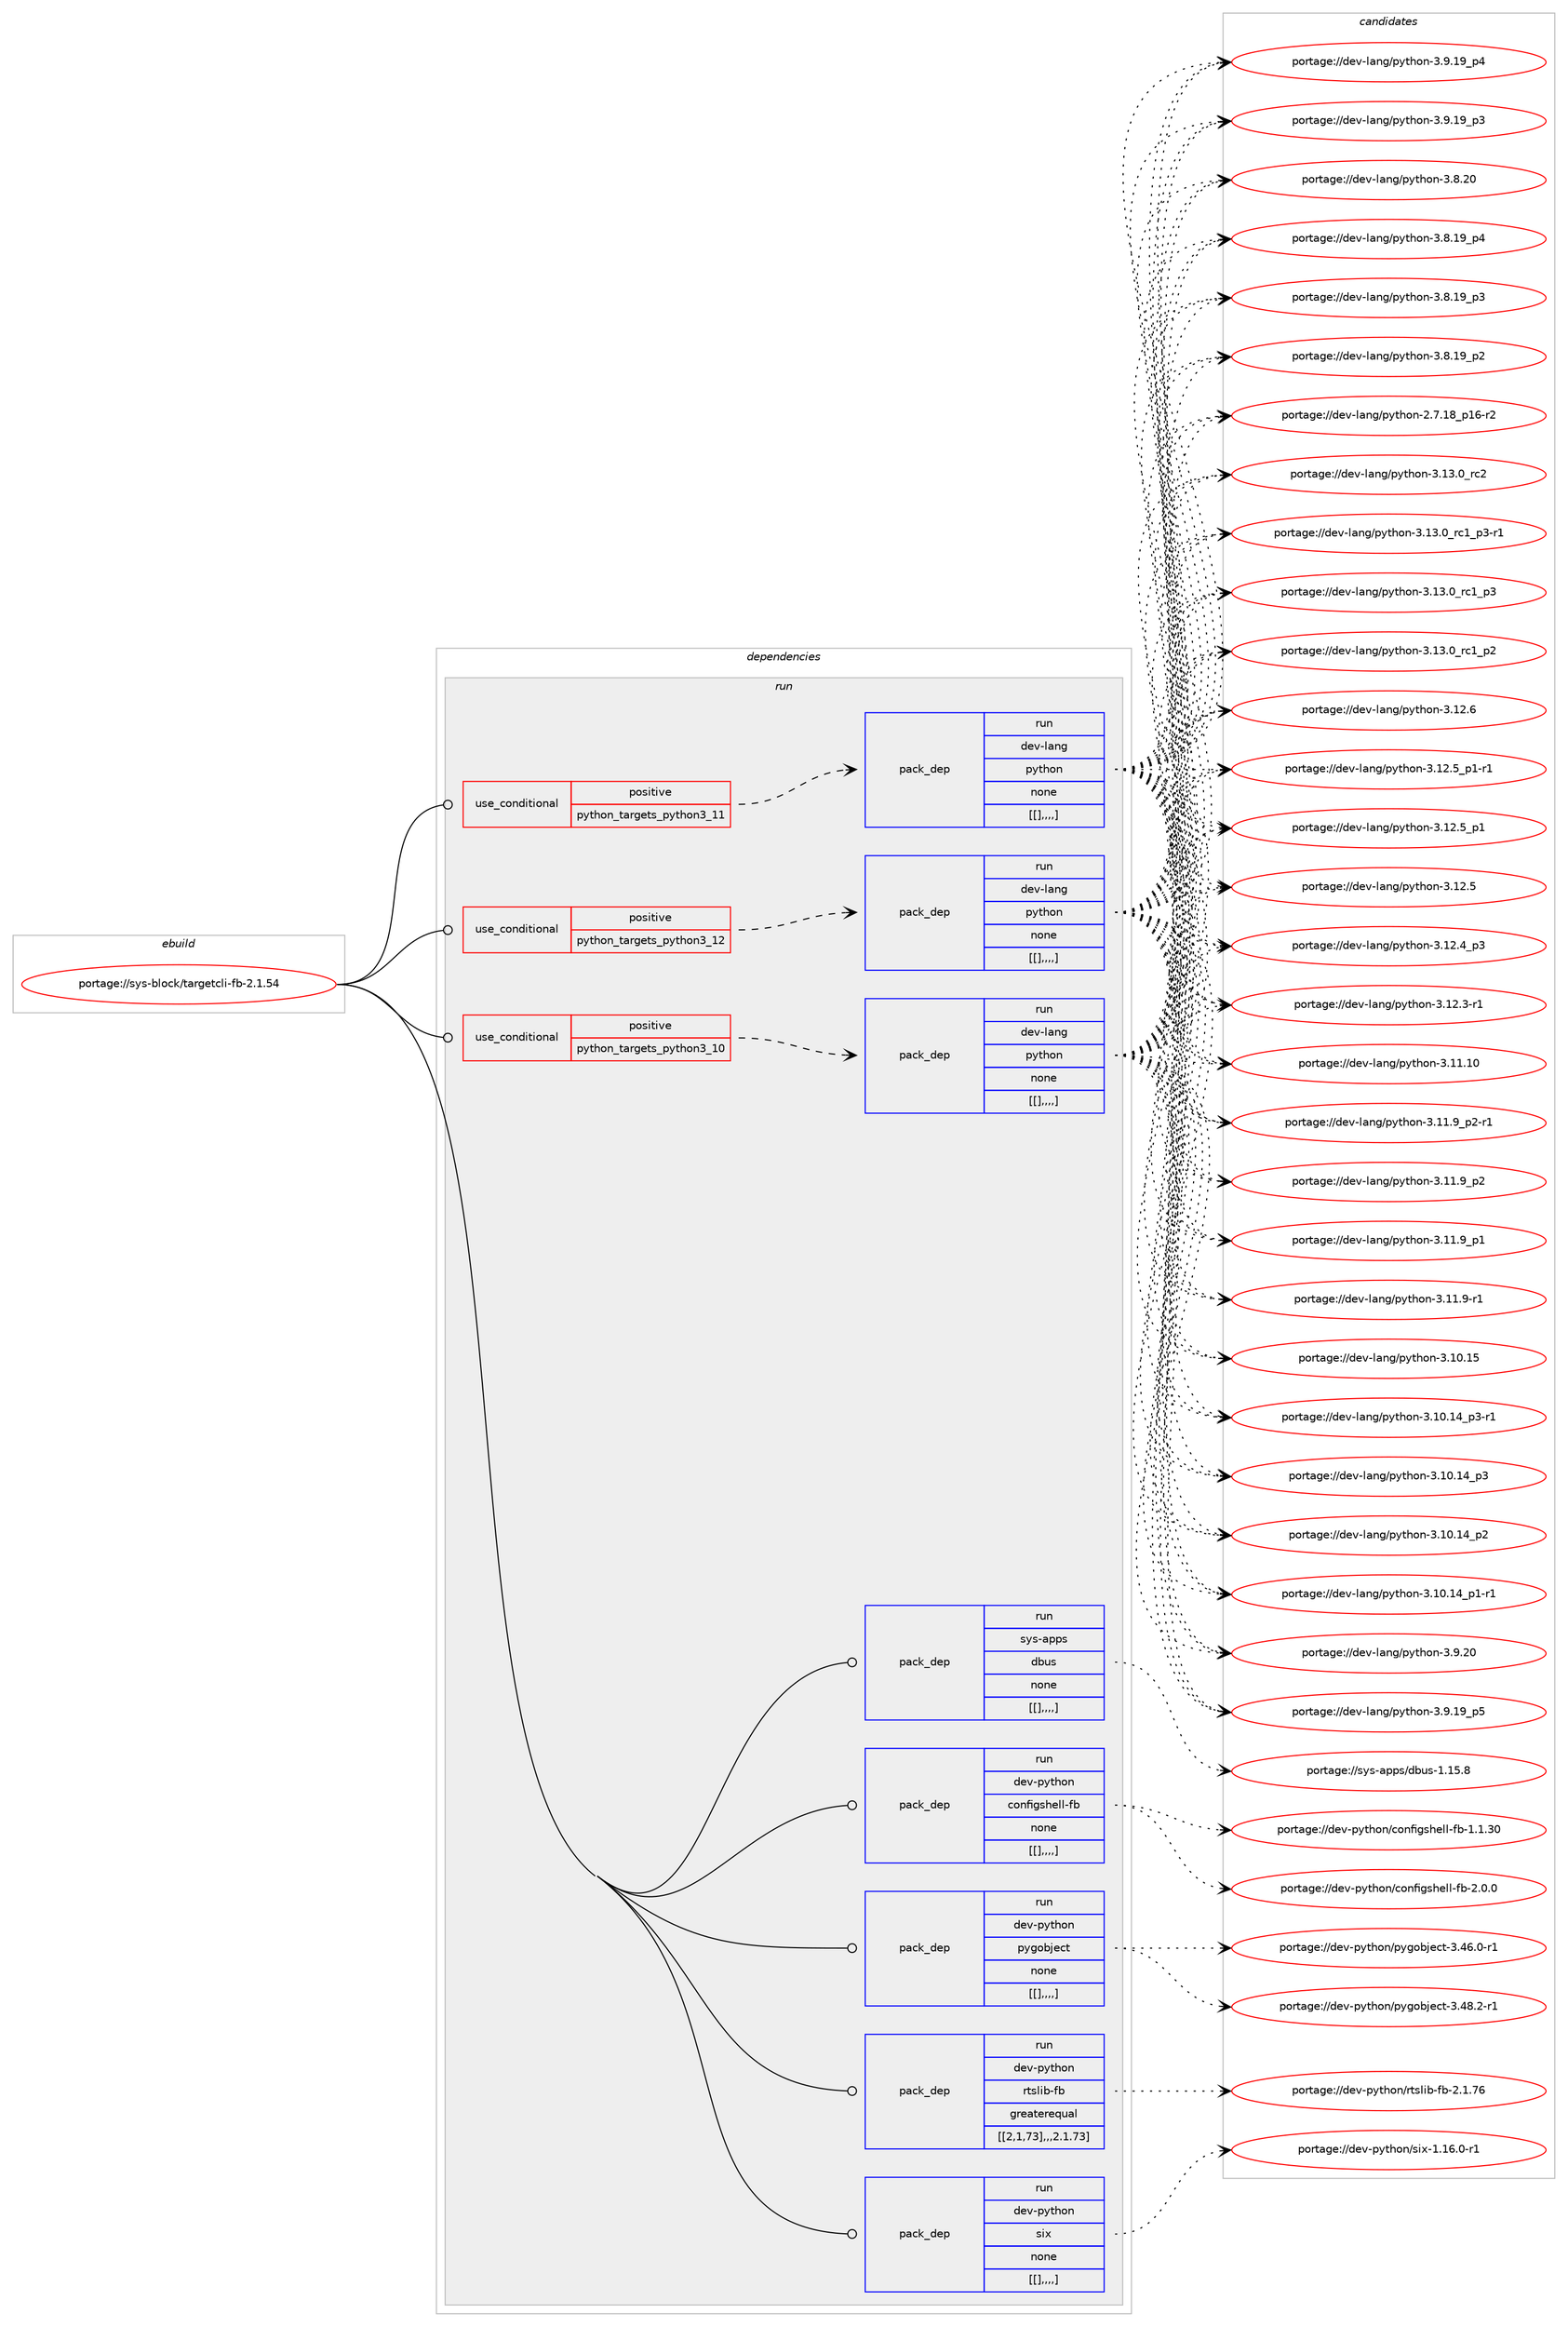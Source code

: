 digraph prolog {

# *************
# Graph options
# *************

newrank=true;
concentrate=true;
compound=true;
graph [rankdir=LR,fontname=Helvetica,fontsize=10,ranksep=1.5];#, ranksep=2.5, nodesep=0.2];
edge  [arrowhead=vee];
node  [fontname=Helvetica,fontsize=10];

# **********
# The ebuild
# **********

subgraph cluster_leftcol {
color=gray;
label=<<i>ebuild</i>>;
id [label="portage://sys-block/targetcli-fb-2.1.54", color=red, width=4, href="../sys-block/targetcli-fb-2.1.54.svg"];
}

# ****************
# The dependencies
# ****************

subgraph cluster_midcol {
color=gray;
label=<<i>dependencies</i>>;
subgraph cluster_compile {
fillcolor="#eeeeee";
style=filled;
label=<<i>compile</i>>;
}
subgraph cluster_compileandrun {
fillcolor="#eeeeee";
style=filled;
label=<<i>compile and run</i>>;
}
subgraph cluster_run {
fillcolor="#eeeeee";
style=filled;
label=<<i>run</i>>;
subgraph cond118100 {
dependency445641 [label=<<TABLE BORDER="0" CELLBORDER="1" CELLSPACING="0" CELLPADDING="4"><TR><TD ROWSPAN="3" CELLPADDING="10">use_conditional</TD></TR><TR><TD>positive</TD></TR><TR><TD>python_targets_python3_10</TD></TR></TABLE>>, shape=none, color=red];
subgraph pack324468 {
dependency445642 [label=<<TABLE BORDER="0" CELLBORDER="1" CELLSPACING="0" CELLPADDING="4" WIDTH="220"><TR><TD ROWSPAN="6" CELLPADDING="30">pack_dep</TD></TR><TR><TD WIDTH="110">run</TD></TR><TR><TD>dev-lang</TD></TR><TR><TD>python</TD></TR><TR><TD>none</TD></TR><TR><TD>[[],,,,]</TD></TR></TABLE>>, shape=none, color=blue];
}
dependency445641:e -> dependency445642:w [weight=20,style="dashed",arrowhead="vee"];
}
id:e -> dependency445641:w [weight=20,style="solid",arrowhead="odot"];
subgraph cond118101 {
dependency445643 [label=<<TABLE BORDER="0" CELLBORDER="1" CELLSPACING="0" CELLPADDING="4"><TR><TD ROWSPAN="3" CELLPADDING="10">use_conditional</TD></TR><TR><TD>positive</TD></TR><TR><TD>python_targets_python3_11</TD></TR></TABLE>>, shape=none, color=red];
subgraph pack324469 {
dependency445644 [label=<<TABLE BORDER="0" CELLBORDER="1" CELLSPACING="0" CELLPADDING="4" WIDTH="220"><TR><TD ROWSPAN="6" CELLPADDING="30">pack_dep</TD></TR><TR><TD WIDTH="110">run</TD></TR><TR><TD>dev-lang</TD></TR><TR><TD>python</TD></TR><TR><TD>none</TD></TR><TR><TD>[[],,,,]</TD></TR></TABLE>>, shape=none, color=blue];
}
dependency445643:e -> dependency445644:w [weight=20,style="dashed",arrowhead="vee"];
}
id:e -> dependency445643:w [weight=20,style="solid",arrowhead="odot"];
subgraph cond118102 {
dependency445645 [label=<<TABLE BORDER="0" CELLBORDER="1" CELLSPACING="0" CELLPADDING="4"><TR><TD ROWSPAN="3" CELLPADDING="10">use_conditional</TD></TR><TR><TD>positive</TD></TR><TR><TD>python_targets_python3_12</TD></TR></TABLE>>, shape=none, color=red];
subgraph pack324470 {
dependency445646 [label=<<TABLE BORDER="0" CELLBORDER="1" CELLSPACING="0" CELLPADDING="4" WIDTH="220"><TR><TD ROWSPAN="6" CELLPADDING="30">pack_dep</TD></TR><TR><TD WIDTH="110">run</TD></TR><TR><TD>dev-lang</TD></TR><TR><TD>python</TD></TR><TR><TD>none</TD></TR><TR><TD>[[],,,,]</TD></TR></TABLE>>, shape=none, color=blue];
}
dependency445645:e -> dependency445646:w [weight=20,style="dashed",arrowhead="vee"];
}
id:e -> dependency445645:w [weight=20,style="solid",arrowhead="odot"];
subgraph pack324471 {
dependency445647 [label=<<TABLE BORDER="0" CELLBORDER="1" CELLSPACING="0" CELLPADDING="4" WIDTH="220"><TR><TD ROWSPAN="6" CELLPADDING="30">pack_dep</TD></TR><TR><TD WIDTH="110">run</TD></TR><TR><TD>dev-python</TD></TR><TR><TD>configshell-fb</TD></TR><TR><TD>none</TD></TR><TR><TD>[[],,,,]</TD></TR></TABLE>>, shape=none, color=blue];
}
id:e -> dependency445647:w [weight=20,style="solid",arrowhead="odot"];
subgraph pack324472 {
dependency445648 [label=<<TABLE BORDER="0" CELLBORDER="1" CELLSPACING="0" CELLPADDING="4" WIDTH="220"><TR><TD ROWSPAN="6" CELLPADDING="30">pack_dep</TD></TR><TR><TD WIDTH="110">run</TD></TR><TR><TD>dev-python</TD></TR><TR><TD>pygobject</TD></TR><TR><TD>none</TD></TR><TR><TD>[[],,,,]</TD></TR></TABLE>>, shape=none, color=blue];
}
id:e -> dependency445648:w [weight=20,style="solid",arrowhead="odot"];
subgraph pack324473 {
dependency445649 [label=<<TABLE BORDER="0" CELLBORDER="1" CELLSPACING="0" CELLPADDING="4" WIDTH="220"><TR><TD ROWSPAN="6" CELLPADDING="30">pack_dep</TD></TR><TR><TD WIDTH="110">run</TD></TR><TR><TD>dev-python</TD></TR><TR><TD>rtslib-fb</TD></TR><TR><TD>greaterequal</TD></TR><TR><TD>[[2,1,73],,,2.1.73]</TD></TR></TABLE>>, shape=none, color=blue];
}
id:e -> dependency445649:w [weight=20,style="solid",arrowhead="odot"];
subgraph pack324474 {
dependency445650 [label=<<TABLE BORDER="0" CELLBORDER="1" CELLSPACING="0" CELLPADDING="4" WIDTH="220"><TR><TD ROWSPAN="6" CELLPADDING="30">pack_dep</TD></TR><TR><TD WIDTH="110">run</TD></TR><TR><TD>dev-python</TD></TR><TR><TD>six</TD></TR><TR><TD>none</TD></TR><TR><TD>[[],,,,]</TD></TR></TABLE>>, shape=none, color=blue];
}
id:e -> dependency445650:w [weight=20,style="solid",arrowhead="odot"];
subgraph pack324475 {
dependency445651 [label=<<TABLE BORDER="0" CELLBORDER="1" CELLSPACING="0" CELLPADDING="4" WIDTH="220"><TR><TD ROWSPAN="6" CELLPADDING="30">pack_dep</TD></TR><TR><TD WIDTH="110">run</TD></TR><TR><TD>sys-apps</TD></TR><TR><TD>dbus</TD></TR><TR><TD>none</TD></TR><TR><TD>[[],,,,]</TD></TR></TABLE>>, shape=none, color=blue];
}
id:e -> dependency445651:w [weight=20,style="solid",arrowhead="odot"];
}
}

# **************
# The candidates
# **************

subgraph cluster_choices {
rank=same;
color=gray;
label=<<i>candidates</i>>;

subgraph choice324468 {
color=black;
nodesep=1;
choice10010111845108971101034711212111610411111045514649514648951149950 [label="portage://dev-lang/python-3.13.0_rc2", color=red, width=4,href="../dev-lang/python-3.13.0_rc2.svg"];
choice1001011184510897110103471121211161041111104551464951464895114994995112514511449 [label="portage://dev-lang/python-3.13.0_rc1_p3-r1", color=red, width=4,href="../dev-lang/python-3.13.0_rc1_p3-r1.svg"];
choice100101118451089711010347112121116104111110455146495146489511499499511251 [label="portage://dev-lang/python-3.13.0_rc1_p3", color=red, width=4,href="../dev-lang/python-3.13.0_rc1_p3.svg"];
choice100101118451089711010347112121116104111110455146495146489511499499511250 [label="portage://dev-lang/python-3.13.0_rc1_p2", color=red, width=4,href="../dev-lang/python-3.13.0_rc1_p2.svg"];
choice10010111845108971101034711212111610411111045514649504654 [label="portage://dev-lang/python-3.12.6", color=red, width=4,href="../dev-lang/python-3.12.6.svg"];
choice1001011184510897110103471121211161041111104551464950465395112494511449 [label="portage://dev-lang/python-3.12.5_p1-r1", color=red, width=4,href="../dev-lang/python-3.12.5_p1-r1.svg"];
choice100101118451089711010347112121116104111110455146495046539511249 [label="portage://dev-lang/python-3.12.5_p1", color=red, width=4,href="../dev-lang/python-3.12.5_p1.svg"];
choice10010111845108971101034711212111610411111045514649504653 [label="portage://dev-lang/python-3.12.5", color=red, width=4,href="../dev-lang/python-3.12.5.svg"];
choice100101118451089711010347112121116104111110455146495046529511251 [label="portage://dev-lang/python-3.12.4_p3", color=red, width=4,href="../dev-lang/python-3.12.4_p3.svg"];
choice100101118451089711010347112121116104111110455146495046514511449 [label="portage://dev-lang/python-3.12.3-r1", color=red, width=4,href="../dev-lang/python-3.12.3-r1.svg"];
choice1001011184510897110103471121211161041111104551464949464948 [label="portage://dev-lang/python-3.11.10", color=red, width=4,href="../dev-lang/python-3.11.10.svg"];
choice1001011184510897110103471121211161041111104551464949465795112504511449 [label="portage://dev-lang/python-3.11.9_p2-r1", color=red, width=4,href="../dev-lang/python-3.11.9_p2-r1.svg"];
choice100101118451089711010347112121116104111110455146494946579511250 [label="portage://dev-lang/python-3.11.9_p2", color=red, width=4,href="../dev-lang/python-3.11.9_p2.svg"];
choice100101118451089711010347112121116104111110455146494946579511249 [label="portage://dev-lang/python-3.11.9_p1", color=red, width=4,href="../dev-lang/python-3.11.9_p1.svg"];
choice100101118451089711010347112121116104111110455146494946574511449 [label="portage://dev-lang/python-3.11.9-r1", color=red, width=4,href="../dev-lang/python-3.11.9-r1.svg"];
choice1001011184510897110103471121211161041111104551464948464953 [label="portage://dev-lang/python-3.10.15", color=red, width=4,href="../dev-lang/python-3.10.15.svg"];
choice100101118451089711010347112121116104111110455146494846495295112514511449 [label="portage://dev-lang/python-3.10.14_p3-r1", color=red, width=4,href="../dev-lang/python-3.10.14_p3-r1.svg"];
choice10010111845108971101034711212111610411111045514649484649529511251 [label="portage://dev-lang/python-3.10.14_p3", color=red, width=4,href="../dev-lang/python-3.10.14_p3.svg"];
choice10010111845108971101034711212111610411111045514649484649529511250 [label="portage://dev-lang/python-3.10.14_p2", color=red, width=4,href="../dev-lang/python-3.10.14_p2.svg"];
choice100101118451089711010347112121116104111110455146494846495295112494511449 [label="portage://dev-lang/python-3.10.14_p1-r1", color=red, width=4,href="../dev-lang/python-3.10.14_p1-r1.svg"];
choice10010111845108971101034711212111610411111045514657465048 [label="portage://dev-lang/python-3.9.20", color=red, width=4,href="../dev-lang/python-3.9.20.svg"];
choice100101118451089711010347112121116104111110455146574649579511253 [label="portage://dev-lang/python-3.9.19_p5", color=red, width=4,href="../dev-lang/python-3.9.19_p5.svg"];
choice100101118451089711010347112121116104111110455146574649579511252 [label="portage://dev-lang/python-3.9.19_p4", color=red, width=4,href="../dev-lang/python-3.9.19_p4.svg"];
choice100101118451089711010347112121116104111110455146574649579511251 [label="portage://dev-lang/python-3.9.19_p3", color=red, width=4,href="../dev-lang/python-3.9.19_p3.svg"];
choice10010111845108971101034711212111610411111045514656465048 [label="portage://dev-lang/python-3.8.20", color=red, width=4,href="../dev-lang/python-3.8.20.svg"];
choice100101118451089711010347112121116104111110455146564649579511252 [label="portage://dev-lang/python-3.8.19_p4", color=red, width=4,href="../dev-lang/python-3.8.19_p4.svg"];
choice100101118451089711010347112121116104111110455146564649579511251 [label="portage://dev-lang/python-3.8.19_p3", color=red, width=4,href="../dev-lang/python-3.8.19_p3.svg"];
choice100101118451089711010347112121116104111110455146564649579511250 [label="portage://dev-lang/python-3.8.19_p2", color=red, width=4,href="../dev-lang/python-3.8.19_p2.svg"];
choice100101118451089711010347112121116104111110455046554649569511249544511450 [label="portage://dev-lang/python-2.7.18_p16-r2", color=red, width=4,href="../dev-lang/python-2.7.18_p16-r2.svg"];
dependency445642:e -> choice10010111845108971101034711212111610411111045514649514648951149950:w [style=dotted,weight="100"];
dependency445642:e -> choice1001011184510897110103471121211161041111104551464951464895114994995112514511449:w [style=dotted,weight="100"];
dependency445642:e -> choice100101118451089711010347112121116104111110455146495146489511499499511251:w [style=dotted,weight="100"];
dependency445642:e -> choice100101118451089711010347112121116104111110455146495146489511499499511250:w [style=dotted,weight="100"];
dependency445642:e -> choice10010111845108971101034711212111610411111045514649504654:w [style=dotted,weight="100"];
dependency445642:e -> choice1001011184510897110103471121211161041111104551464950465395112494511449:w [style=dotted,weight="100"];
dependency445642:e -> choice100101118451089711010347112121116104111110455146495046539511249:w [style=dotted,weight="100"];
dependency445642:e -> choice10010111845108971101034711212111610411111045514649504653:w [style=dotted,weight="100"];
dependency445642:e -> choice100101118451089711010347112121116104111110455146495046529511251:w [style=dotted,weight="100"];
dependency445642:e -> choice100101118451089711010347112121116104111110455146495046514511449:w [style=dotted,weight="100"];
dependency445642:e -> choice1001011184510897110103471121211161041111104551464949464948:w [style=dotted,weight="100"];
dependency445642:e -> choice1001011184510897110103471121211161041111104551464949465795112504511449:w [style=dotted,weight="100"];
dependency445642:e -> choice100101118451089711010347112121116104111110455146494946579511250:w [style=dotted,weight="100"];
dependency445642:e -> choice100101118451089711010347112121116104111110455146494946579511249:w [style=dotted,weight="100"];
dependency445642:e -> choice100101118451089711010347112121116104111110455146494946574511449:w [style=dotted,weight="100"];
dependency445642:e -> choice1001011184510897110103471121211161041111104551464948464953:w [style=dotted,weight="100"];
dependency445642:e -> choice100101118451089711010347112121116104111110455146494846495295112514511449:w [style=dotted,weight="100"];
dependency445642:e -> choice10010111845108971101034711212111610411111045514649484649529511251:w [style=dotted,weight="100"];
dependency445642:e -> choice10010111845108971101034711212111610411111045514649484649529511250:w [style=dotted,weight="100"];
dependency445642:e -> choice100101118451089711010347112121116104111110455146494846495295112494511449:w [style=dotted,weight="100"];
dependency445642:e -> choice10010111845108971101034711212111610411111045514657465048:w [style=dotted,weight="100"];
dependency445642:e -> choice100101118451089711010347112121116104111110455146574649579511253:w [style=dotted,weight="100"];
dependency445642:e -> choice100101118451089711010347112121116104111110455146574649579511252:w [style=dotted,weight="100"];
dependency445642:e -> choice100101118451089711010347112121116104111110455146574649579511251:w [style=dotted,weight="100"];
dependency445642:e -> choice10010111845108971101034711212111610411111045514656465048:w [style=dotted,weight="100"];
dependency445642:e -> choice100101118451089711010347112121116104111110455146564649579511252:w [style=dotted,weight="100"];
dependency445642:e -> choice100101118451089711010347112121116104111110455146564649579511251:w [style=dotted,weight="100"];
dependency445642:e -> choice100101118451089711010347112121116104111110455146564649579511250:w [style=dotted,weight="100"];
dependency445642:e -> choice100101118451089711010347112121116104111110455046554649569511249544511450:w [style=dotted,weight="100"];
}
subgraph choice324469 {
color=black;
nodesep=1;
choice10010111845108971101034711212111610411111045514649514648951149950 [label="portage://dev-lang/python-3.13.0_rc2", color=red, width=4,href="../dev-lang/python-3.13.0_rc2.svg"];
choice1001011184510897110103471121211161041111104551464951464895114994995112514511449 [label="portage://dev-lang/python-3.13.0_rc1_p3-r1", color=red, width=4,href="../dev-lang/python-3.13.0_rc1_p3-r1.svg"];
choice100101118451089711010347112121116104111110455146495146489511499499511251 [label="portage://dev-lang/python-3.13.0_rc1_p3", color=red, width=4,href="../dev-lang/python-3.13.0_rc1_p3.svg"];
choice100101118451089711010347112121116104111110455146495146489511499499511250 [label="portage://dev-lang/python-3.13.0_rc1_p2", color=red, width=4,href="../dev-lang/python-3.13.0_rc1_p2.svg"];
choice10010111845108971101034711212111610411111045514649504654 [label="portage://dev-lang/python-3.12.6", color=red, width=4,href="../dev-lang/python-3.12.6.svg"];
choice1001011184510897110103471121211161041111104551464950465395112494511449 [label="portage://dev-lang/python-3.12.5_p1-r1", color=red, width=4,href="../dev-lang/python-3.12.5_p1-r1.svg"];
choice100101118451089711010347112121116104111110455146495046539511249 [label="portage://dev-lang/python-3.12.5_p1", color=red, width=4,href="../dev-lang/python-3.12.5_p1.svg"];
choice10010111845108971101034711212111610411111045514649504653 [label="portage://dev-lang/python-3.12.5", color=red, width=4,href="../dev-lang/python-3.12.5.svg"];
choice100101118451089711010347112121116104111110455146495046529511251 [label="portage://dev-lang/python-3.12.4_p3", color=red, width=4,href="../dev-lang/python-3.12.4_p3.svg"];
choice100101118451089711010347112121116104111110455146495046514511449 [label="portage://dev-lang/python-3.12.3-r1", color=red, width=4,href="../dev-lang/python-3.12.3-r1.svg"];
choice1001011184510897110103471121211161041111104551464949464948 [label="portage://dev-lang/python-3.11.10", color=red, width=4,href="../dev-lang/python-3.11.10.svg"];
choice1001011184510897110103471121211161041111104551464949465795112504511449 [label="portage://dev-lang/python-3.11.9_p2-r1", color=red, width=4,href="../dev-lang/python-3.11.9_p2-r1.svg"];
choice100101118451089711010347112121116104111110455146494946579511250 [label="portage://dev-lang/python-3.11.9_p2", color=red, width=4,href="../dev-lang/python-3.11.9_p2.svg"];
choice100101118451089711010347112121116104111110455146494946579511249 [label="portage://dev-lang/python-3.11.9_p1", color=red, width=4,href="../dev-lang/python-3.11.9_p1.svg"];
choice100101118451089711010347112121116104111110455146494946574511449 [label="portage://dev-lang/python-3.11.9-r1", color=red, width=4,href="../dev-lang/python-3.11.9-r1.svg"];
choice1001011184510897110103471121211161041111104551464948464953 [label="portage://dev-lang/python-3.10.15", color=red, width=4,href="../dev-lang/python-3.10.15.svg"];
choice100101118451089711010347112121116104111110455146494846495295112514511449 [label="portage://dev-lang/python-3.10.14_p3-r1", color=red, width=4,href="../dev-lang/python-3.10.14_p3-r1.svg"];
choice10010111845108971101034711212111610411111045514649484649529511251 [label="portage://dev-lang/python-3.10.14_p3", color=red, width=4,href="../dev-lang/python-3.10.14_p3.svg"];
choice10010111845108971101034711212111610411111045514649484649529511250 [label="portage://dev-lang/python-3.10.14_p2", color=red, width=4,href="../dev-lang/python-3.10.14_p2.svg"];
choice100101118451089711010347112121116104111110455146494846495295112494511449 [label="portage://dev-lang/python-3.10.14_p1-r1", color=red, width=4,href="../dev-lang/python-3.10.14_p1-r1.svg"];
choice10010111845108971101034711212111610411111045514657465048 [label="portage://dev-lang/python-3.9.20", color=red, width=4,href="../dev-lang/python-3.9.20.svg"];
choice100101118451089711010347112121116104111110455146574649579511253 [label="portage://dev-lang/python-3.9.19_p5", color=red, width=4,href="../dev-lang/python-3.9.19_p5.svg"];
choice100101118451089711010347112121116104111110455146574649579511252 [label="portage://dev-lang/python-3.9.19_p4", color=red, width=4,href="../dev-lang/python-3.9.19_p4.svg"];
choice100101118451089711010347112121116104111110455146574649579511251 [label="portage://dev-lang/python-3.9.19_p3", color=red, width=4,href="../dev-lang/python-3.9.19_p3.svg"];
choice10010111845108971101034711212111610411111045514656465048 [label="portage://dev-lang/python-3.8.20", color=red, width=4,href="../dev-lang/python-3.8.20.svg"];
choice100101118451089711010347112121116104111110455146564649579511252 [label="portage://dev-lang/python-3.8.19_p4", color=red, width=4,href="../dev-lang/python-3.8.19_p4.svg"];
choice100101118451089711010347112121116104111110455146564649579511251 [label="portage://dev-lang/python-3.8.19_p3", color=red, width=4,href="../dev-lang/python-3.8.19_p3.svg"];
choice100101118451089711010347112121116104111110455146564649579511250 [label="portage://dev-lang/python-3.8.19_p2", color=red, width=4,href="../dev-lang/python-3.8.19_p2.svg"];
choice100101118451089711010347112121116104111110455046554649569511249544511450 [label="portage://dev-lang/python-2.7.18_p16-r2", color=red, width=4,href="../dev-lang/python-2.7.18_p16-r2.svg"];
dependency445644:e -> choice10010111845108971101034711212111610411111045514649514648951149950:w [style=dotted,weight="100"];
dependency445644:e -> choice1001011184510897110103471121211161041111104551464951464895114994995112514511449:w [style=dotted,weight="100"];
dependency445644:e -> choice100101118451089711010347112121116104111110455146495146489511499499511251:w [style=dotted,weight="100"];
dependency445644:e -> choice100101118451089711010347112121116104111110455146495146489511499499511250:w [style=dotted,weight="100"];
dependency445644:e -> choice10010111845108971101034711212111610411111045514649504654:w [style=dotted,weight="100"];
dependency445644:e -> choice1001011184510897110103471121211161041111104551464950465395112494511449:w [style=dotted,weight="100"];
dependency445644:e -> choice100101118451089711010347112121116104111110455146495046539511249:w [style=dotted,weight="100"];
dependency445644:e -> choice10010111845108971101034711212111610411111045514649504653:w [style=dotted,weight="100"];
dependency445644:e -> choice100101118451089711010347112121116104111110455146495046529511251:w [style=dotted,weight="100"];
dependency445644:e -> choice100101118451089711010347112121116104111110455146495046514511449:w [style=dotted,weight="100"];
dependency445644:e -> choice1001011184510897110103471121211161041111104551464949464948:w [style=dotted,weight="100"];
dependency445644:e -> choice1001011184510897110103471121211161041111104551464949465795112504511449:w [style=dotted,weight="100"];
dependency445644:e -> choice100101118451089711010347112121116104111110455146494946579511250:w [style=dotted,weight="100"];
dependency445644:e -> choice100101118451089711010347112121116104111110455146494946579511249:w [style=dotted,weight="100"];
dependency445644:e -> choice100101118451089711010347112121116104111110455146494946574511449:w [style=dotted,weight="100"];
dependency445644:e -> choice1001011184510897110103471121211161041111104551464948464953:w [style=dotted,weight="100"];
dependency445644:e -> choice100101118451089711010347112121116104111110455146494846495295112514511449:w [style=dotted,weight="100"];
dependency445644:e -> choice10010111845108971101034711212111610411111045514649484649529511251:w [style=dotted,weight="100"];
dependency445644:e -> choice10010111845108971101034711212111610411111045514649484649529511250:w [style=dotted,weight="100"];
dependency445644:e -> choice100101118451089711010347112121116104111110455146494846495295112494511449:w [style=dotted,weight="100"];
dependency445644:e -> choice10010111845108971101034711212111610411111045514657465048:w [style=dotted,weight="100"];
dependency445644:e -> choice100101118451089711010347112121116104111110455146574649579511253:w [style=dotted,weight="100"];
dependency445644:e -> choice100101118451089711010347112121116104111110455146574649579511252:w [style=dotted,weight="100"];
dependency445644:e -> choice100101118451089711010347112121116104111110455146574649579511251:w [style=dotted,weight="100"];
dependency445644:e -> choice10010111845108971101034711212111610411111045514656465048:w [style=dotted,weight="100"];
dependency445644:e -> choice100101118451089711010347112121116104111110455146564649579511252:w [style=dotted,weight="100"];
dependency445644:e -> choice100101118451089711010347112121116104111110455146564649579511251:w [style=dotted,weight="100"];
dependency445644:e -> choice100101118451089711010347112121116104111110455146564649579511250:w [style=dotted,weight="100"];
dependency445644:e -> choice100101118451089711010347112121116104111110455046554649569511249544511450:w [style=dotted,weight="100"];
}
subgraph choice324470 {
color=black;
nodesep=1;
choice10010111845108971101034711212111610411111045514649514648951149950 [label="portage://dev-lang/python-3.13.0_rc2", color=red, width=4,href="../dev-lang/python-3.13.0_rc2.svg"];
choice1001011184510897110103471121211161041111104551464951464895114994995112514511449 [label="portage://dev-lang/python-3.13.0_rc1_p3-r1", color=red, width=4,href="../dev-lang/python-3.13.0_rc1_p3-r1.svg"];
choice100101118451089711010347112121116104111110455146495146489511499499511251 [label="portage://dev-lang/python-3.13.0_rc1_p3", color=red, width=4,href="../dev-lang/python-3.13.0_rc1_p3.svg"];
choice100101118451089711010347112121116104111110455146495146489511499499511250 [label="portage://dev-lang/python-3.13.0_rc1_p2", color=red, width=4,href="../dev-lang/python-3.13.0_rc1_p2.svg"];
choice10010111845108971101034711212111610411111045514649504654 [label="portage://dev-lang/python-3.12.6", color=red, width=4,href="../dev-lang/python-3.12.6.svg"];
choice1001011184510897110103471121211161041111104551464950465395112494511449 [label="portage://dev-lang/python-3.12.5_p1-r1", color=red, width=4,href="../dev-lang/python-3.12.5_p1-r1.svg"];
choice100101118451089711010347112121116104111110455146495046539511249 [label="portage://dev-lang/python-3.12.5_p1", color=red, width=4,href="../dev-lang/python-3.12.5_p1.svg"];
choice10010111845108971101034711212111610411111045514649504653 [label="portage://dev-lang/python-3.12.5", color=red, width=4,href="../dev-lang/python-3.12.5.svg"];
choice100101118451089711010347112121116104111110455146495046529511251 [label="portage://dev-lang/python-3.12.4_p3", color=red, width=4,href="../dev-lang/python-3.12.4_p3.svg"];
choice100101118451089711010347112121116104111110455146495046514511449 [label="portage://dev-lang/python-3.12.3-r1", color=red, width=4,href="../dev-lang/python-3.12.3-r1.svg"];
choice1001011184510897110103471121211161041111104551464949464948 [label="portage://dev-lang/python-3.11.10", color=red, width=4,href="../dev-lang/python-3.11.10.svg"];
choice1001011184510897110103471121211161041111104551464949465795112504511449 [label="portage://dev-lang/python-3.11.9_p2-r1", color=red, width=4,href="../dev-lang/python-3.11.9_p2-r1.svg"];
choice100101118451089711010347112121116104111110455146494946579511250 [label="portage://dev-lang/python-3.11.9_p2", color=red, width=4,href="../dev-lang/python-3.11.9_p2.svg"];
choice100101118451089711010347112121116104111110455146494946579511249 [label="portage://dev-lang/python-3.11.9_p1", color=red, width=4,href="../dev-lang/python-3.11.9_p1.svg"];
choice100101118451089711010347112121116104111110455146494946574511449 [label="portage://dev-lang/python-3.11.9-r1", color=red, width=4,href="../dev-lang/python-3.11.9-r1.svg"];
choice1001011184510897110103471121211161041111104551464948464953 [label="portage://dev-lang/python-3.10.15", color=red, width=4,href="../dev-lang/python-3.10.15.svg"];
choice100101118451089711010347112121116104111110455146494846495295112514511449 [label="portage://dev-lang/python-3.10.14_p3-r1", color=red, width=4,href="../dev-lang/python-3.10.14_p3-r1.svg"];
choice10010111845108971101034711212111610411111045514649484649529511251 [label="portage://dev-lang/python-3.10.14_p3", color=red, width=4,href="../dev-lang/python-3.10.14_p3.svg"];
choice10010111845108971101034711212111610411111045514649484649529511250 [label="portage://dev-lang/python-3.10.14_p2", color=red, width=4,href="../dev-lang/python-3.10.14_p2.svg"];
choice100101118451089711010347112121116104111110455146494846495295112494511449 [label="portage://dev-lang/python-3.10.14_p1-r1", color=red, width=4,href="../dev-lang/python-3.10.14_p1-r1.svg"];
choice10010111845108971101034711212111610411111045514657465048 [label="portage://dev-lang/python-3.9.20", color=red, width=4,href="../dev-lang/python-3.9.20.svg"];
choice100101118451089711010347112121116104111110455146574649579511253 [label="portage://dev-lang/python-3.9.19_p5", color=red, width=4,href="../dev-lang/python-3.9.19_p5.svg"];
choice100101118451089711010347112121116104111110455146574649579511252 [label="portage://dev-lang/python-3.9.19_p4", color=red, width=4,href="../dev-lang/python-3.9.19_p4.svg"];
choice100101118451089711010347112121116104111110455146574649579511251 [label="portage://dev-lang/python-3.9.19_p3", color=red, width=4,href="../dev-lang/python-3.9.19_p3.svg"];
choice10010111845108971101034711212111610411111045514656465048 [label="portage://dev-lang/python-3.8.20", color=red, width=4,href="../dev-lang/python-3.8.20.svg"];
choice100101118451089711010347112121116104111110455146564649579511252 [label="portage://dev-lang/python-3.8.19_p4", color=red, width=4,href="../dev-lang/python-3.8.19_p4.svg"];
choice100101118451089711010347112121116104111110455146564649579511251 [label="portage://dev-lang/python-3.8.19_p3", color=red, width=4,href="../dev-lang/python-3.8.19_p3.svg"];
choice100101118451089711010347112121116104111110455146564649579511250 [label="portage://dev-lang/python-3.8.19_p2", color=red, width=4,href="../dev-lang/python-3.8.19_p2.svg"];
choice100101118451089711010347112121116104111110455046554649569511249544511450 [label="portage://dev-lang/python-2.7.18_p16-r2", color=red, width=4,href="../dev-lang/python-2.7.18_p16-r2.svg"];
dependency445646:e -> choice10010111845108971101034711212111610411111045514649514648951149950:w [style=dotted,weight="100"];
dependency445646:e -> choice1001011184510897110103471121211161041111104551464951464895114994995112514511449:w [style=dotted,weight="100"];
dependency445646:e -> choice100101118451089711010347112121116104111110455146495146489511499499511251:w [style=dotted,weight="100"];
dependency445646:e -> choice100101118451089711010347112121116104111110455146495146489511499499511250:w [style=dotted,weight="100"];
dependency445646:e -> choice10010111845108971101034711212111610411111045514649504654:w [style=dotted,weight="100"];
dependency445646:e -> choice1001011184510897110103471121211161041111104551464950465395112494511449:w [style=dotted,weight="100"];
dependency445646:e -> choice100101118451089711010347112121116104111110455146495046539511249:w [style=dotted,weight="100"];
dependency445646:e -> choice10010111845108971101034711212111610411111045514649504653:w [style=dotted,weight="100"];
dependency445646:e -> choice100101118451089711010347112121116104111110455146495046529511251:w [style=dotted,weight="100"];
dependency445646:e -> choice100101118451089711010347112121116104111110455146495046514511449:w [style=dotted,weight="100"];
dependency445646:e -> choice1001011184510897110103471121211161041111104551464949464948:w [style=dotted,weight="100"];
dependency445646:e -> choice1001011184510897110103471121211161041111104551464949465795112504511449:w [style=dotted,weight="100"];
dependency445646:e -> choice100101118451089711010347112121116104111110455146494946579511250:w [style=dotted,weight="100"];
dependency445646:e -> choice100101118451089711010347112121116104111110455146494946579511249:w [style=dotted,weight="100"];
dependency445646:e -> choice100101118451089711010347112121116104111110455146494946574511449:w [style=dotted,weight="100"];
dependency445646:e -> choice1001011184510897110103471121211161041111104551464948464953:w [style=dotted,weight="100"];
dependency445646:e -> choice100101118451089711010347112121116104111110455146494846495295112514511449:w [style=dotted,weight="100"];
dependency445646:e -> choice10010111845108971101034711212111610411111045514649484649529511251:w [style=dotted,weight="100"];
dependency445646:e -> choice10010111845108971101034711212111610411111045514649484649529511250:w [style=dotted,weight="100"];
dependency445646:e -> choice100101118451089711010347112121116104111110455146494846495295112494511449:w [style=dotted,weight="100"];
dependency445646:e -> choice10010111845108971101034711212111610411111045514657465048:w [style=dotted,weight="100"];
dependency445646:e -> choice100101118451089711010347112121116104111110455146574649579511253:w [style=dotted,weight="100"];
dependency445646:e -> choice100101118451089711010347112121116104111110455146574649579511252:w [style=dotted,weight="100"];
dependency445646:e -> choice100101118451089711010347112121116104111110455146574649579511251:w [style=dotted,weight="100"];
dependency445646:e -> choice10010111845108971101034711212111610411111045514656465048:w [style=dotted,weight="100"];
dependency445646:e -> choice100101118451089711010347112121116104111110455146564649579511252:w [style=dotted,weight="100"];
dependency445646:e -> choice100101118451089711010347112121116104111110455146564649579511251:w [style=dotted,weight="100"];
dependency445646:e -> choice100101118451089711010347112121116104111110455146564649579511250:w [style=dotted,weight="100"];
dependency445646:e -> choice100101118451089711010347112121116104111110455046554649569511249544511450:w [style=dotted,weight="100"];
}
subgraph choice324471 {
color=black;
nodesep=1;
choice1001011184511212111610411111047991111101021051031151041011081084510298455046484648 [label="portage://dev-python/configshell-fb-2.0.0", color=red, width=4,href="../dev-python/configshell-fb-2.0.0.svg"];
choice100101118451121211161041111104799111110102105103115104101108108451029845494649465148 [label="portage://dev-python/configshell-fb-1.1.30", color=red, width=4,href="../dev-python/configshell-fb-1.1.30.svg"];
dependency445647:e -> choice1001011184511212111610411111047991111101021051031151041011081084510298455046484648:w [style=dotted,weight="100"];
dependency445647:e -> choice100101118451121211161041111104799111110102105103115104101108108451029845494649465148:w [style=dotted,weight="100"];
}
subgraph choice324472 {
color=black;
nodesep=1;
choice10010111845112121116104111110471121211031119810610199116455146525646504511449 [label="portage://dev-python/pygobject-3.48.2-r1", color=red, width=4,href="../dev-python/pygobject-3.48.2-r1.svg"];
choice10010111845112121116104111110471121211031119810610199116455146525446484511449 [label="portage://dev-python/pygobject-3.46.0-r1", color=red, width=4,href="../dev-python/pygobject-3.46.0-r1.svg"];
dependency445648:e -> choice10010111845112121116104111110471121211031119810610199116455146525646504511449:w [style=dotted,weight="100"];
dependency445648:e -> choice10010111845112121116104111110471121211031119810610199116455146525446484511449:w [style=dotted,weight="100"];
}
subgraph choice324473 {
color=black;
nodesep=1;
choice100101118451121211161041111104711411611510810598451029845504649465554 [label="portage://dev-python/rtslib-fb-2.1.76", color=red, width=4,href="../dev-python/rtslib-fb-2.1.76.svg"];
dependency445649:e -> choice100101118451121211161041111104711411611510810598451029845504649465554:w [style=dotted,weight="100"];
}
subgraph choice324474 {
color=black;
nodesep=1;
choice1001011184511212111610411111047115105120454946495446484511449 [label="portage://dev-python/six-1.16.0-r1", color=red, width=4,href="../dev-python/six-1.16.0-r1.svg"];
dependency445650:e -> choice1001011184511212111610411111047115105120454946495446484511449:w [style=dotted,weight="100"];
}
subgraph choice324475 {
color=black;
nodesep=1;
choice1151211154597112112115471009811711545494649534656 [label="portage://sys-apps/dbus-1.15.8", color=red, width=4,href="../sys-apps/dbus-1.15.8.svg"];
dependency445651:e -> choice1151211154597112112115471009811711545494649534656:w [style=dotted,weight="100"];
}
}

}
